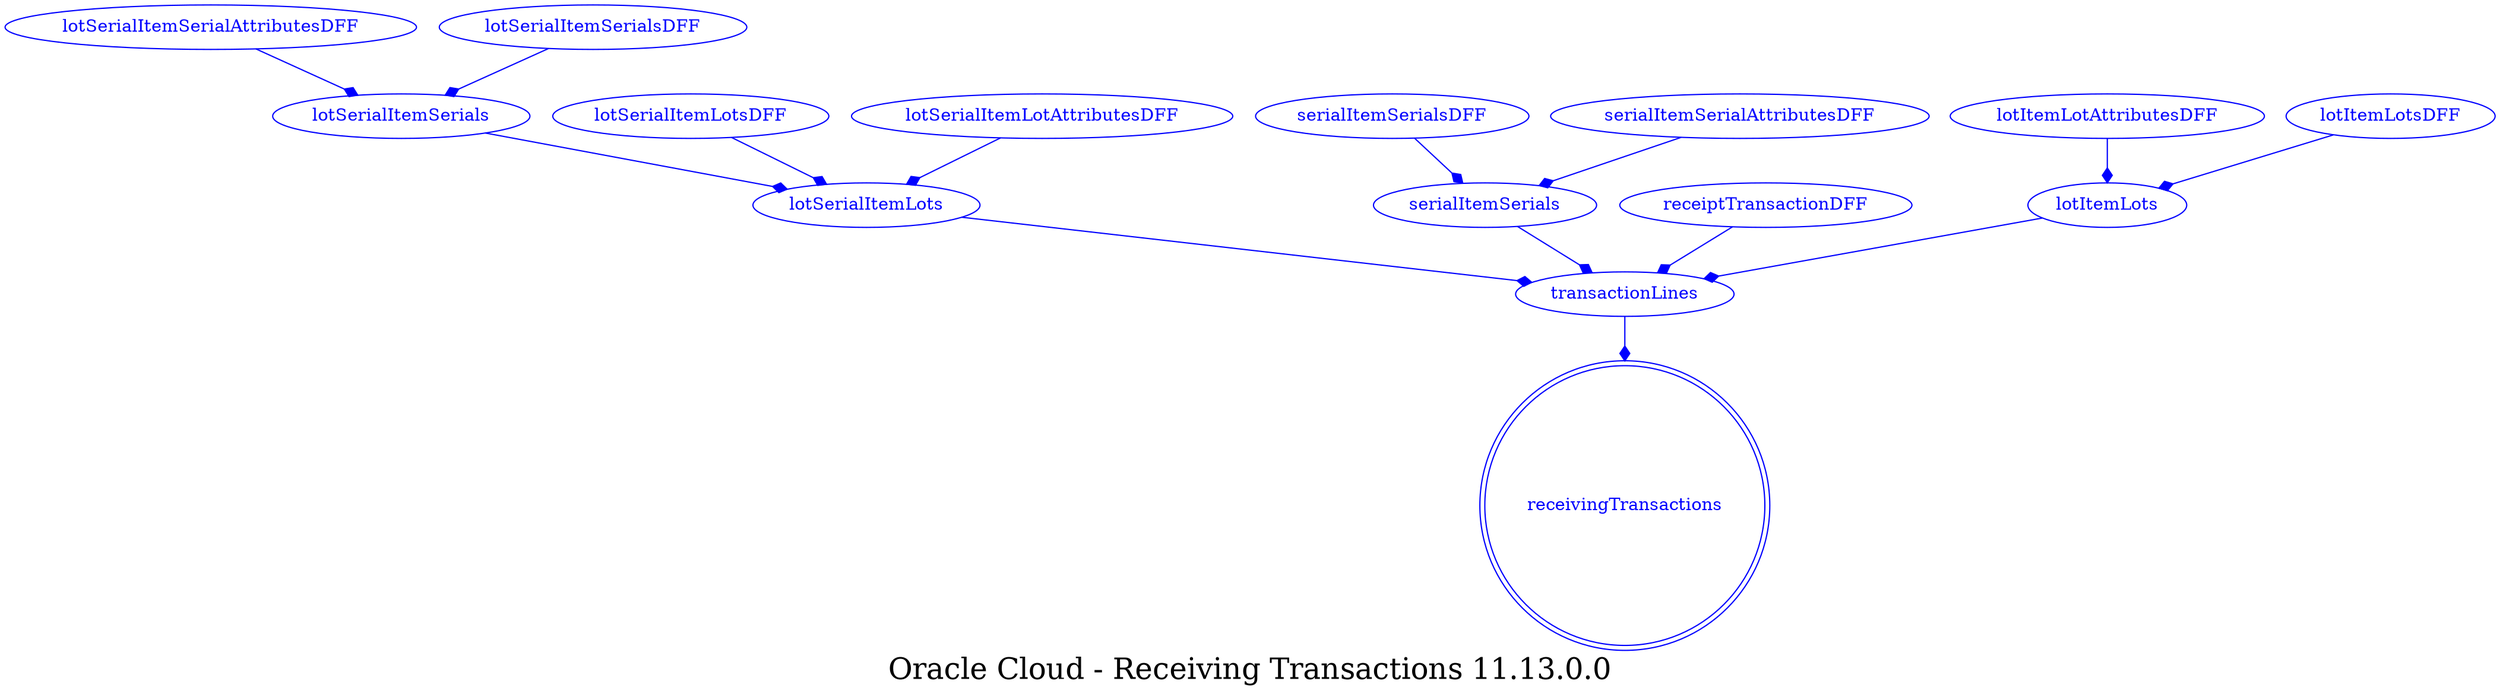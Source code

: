 digraph LexiconGraph {
graph[label="Oracle Cloud - Receiving Transactions 11.13.0.0", fontsize=24]
splines=true
"receivingTransactions" [color=blue, fontcolor=blue, shape=doublecircle]
"transactionLines" -> "receivingTransactions" [color=blue, fontcolor=blue, arrowhead=diamond, arrowtail=none]
"transactionLines" [color=blue, fontcolor=blue, shape=ellipse]
"lotSerialItemLots" -> "transactionLines" [color=blue, fontcolor=blue, arrowhead=diamond, arrowtail=none]
"lotSerialItemLots" [color=blue, fontcolor=blue, shape=ellipse]
"lotSerialItemSerials" -> "lotSerialItemLots" [color=blue, fontcolor=blue, arrowhead=diamond, arrowtail=none]
"lotSerialItemSerials" [color=blue, fontcolor=blue, shape=ellipse]
"lotSerialItemSerialAttributesDFF" -> "lotSerialItemSerials" [color=blue, fontcolor=blue, arrowhead=diamond, arrowtail=none]
"lotSerialItemSerialAttributesDFF" [color=blue, fontcolor=blue, shape=ellipse]
"lotSerialItemSerialsDFF" -> "lotSerialItemSerials" [color=blue, fontcolor=blue, arrowhead=diamond, arrowtail=none]
"lotSerialItemSerialsDFF" [color=blue, fontcolor=blue, shape=ellipse]
"lotSerialItemLotsDFF" -> "lotSerialItemLots" [color=blue, fontcolor=blue, arrowhead=diamond, arrowtail=none]
"lotSerialItemLotsDFF" [color=blue, fontcolor=blue, shape=ellipse]
"lotSerialItemLotAttributesDFF" -> "lotSerialItemLots" [color=blue, fontcolor=blue, arrowhead=diamond, arrowtail=none]
"lotSerialItemLotAttributesDFF" [color=blue, fontcolor=blue, shape=ellipse]
"serialItemSerials" -> "transactionLines" [color=blue, fontcolor=blue, arrowhead=diamond, arrowtail=none]
"serialItemSerials" [color=blue, fontcolor=blue, shape=ellipse]
"serialItemSerialsDFF" -> "serialItemSerials" [color=blue, fontcolor=blue, arrowhead=diamond, arrowtail=none]
"serialItemSerialsDFF" [color=blue, fontcolor=blue, shape=ellipse]
"serialItemSerialAttributesDFF" -> "serialItemSerials" [color=blue, fontcolor=blue, arrowhead=diamond, arrowtail=none]
"serialItemSerialAttributesDFF" [color=blue, fontcolor=blue, shape=ellipse]
"receiptTransactionDFF" -> "transactionLines" [color=blue, fontcolor=blue, arrowhead=diamond, arrowtail=none]
"receiptTransactionDFF" [color=blue, fontcolor=blue, shape=ellipse]
"lotItemLots" -> "transactionLines" [color=blue, fontcolor=blue, arrowhead=diamond, arrowtail=none]
"lotItemLots" [color=blue, fontcolor=blue, shape=ellipse]
"lotItemLotAttributesDFF" -> "lotItemLots" [color=blue, fontcolor=blue, arrowhead=diamond, arrowtail=none]
"lotItemLotAttributesDFF" [color=blue, fontcolor=blue, shape=ellipse]
"lotItemLotsDFF" -> "lotItemLots" [color=blue, fontcolor=blue, arrowhead=diamond, arrowtail=none]
"lotItemLotsDFF" [color=blue, fontcolor=blue, shape=ellipse]
}
